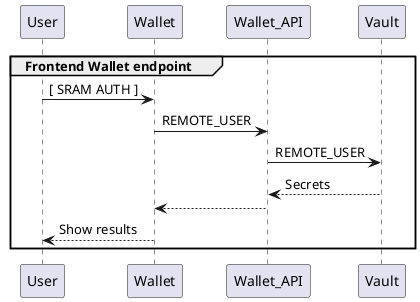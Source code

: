 @startuml
group Frontend Wallet endpoint
    User -> Wallet: [ SRAM AUTH ]
    Wallet -> Wallet_API: REMOTE_USER
    Wallet_API -> Vault: REMOTE_USER
    Vault --> Wallet_API: Secrets
    Wallet_API --> Wallet
    Wallet --> User: Show results
end
@enduml
